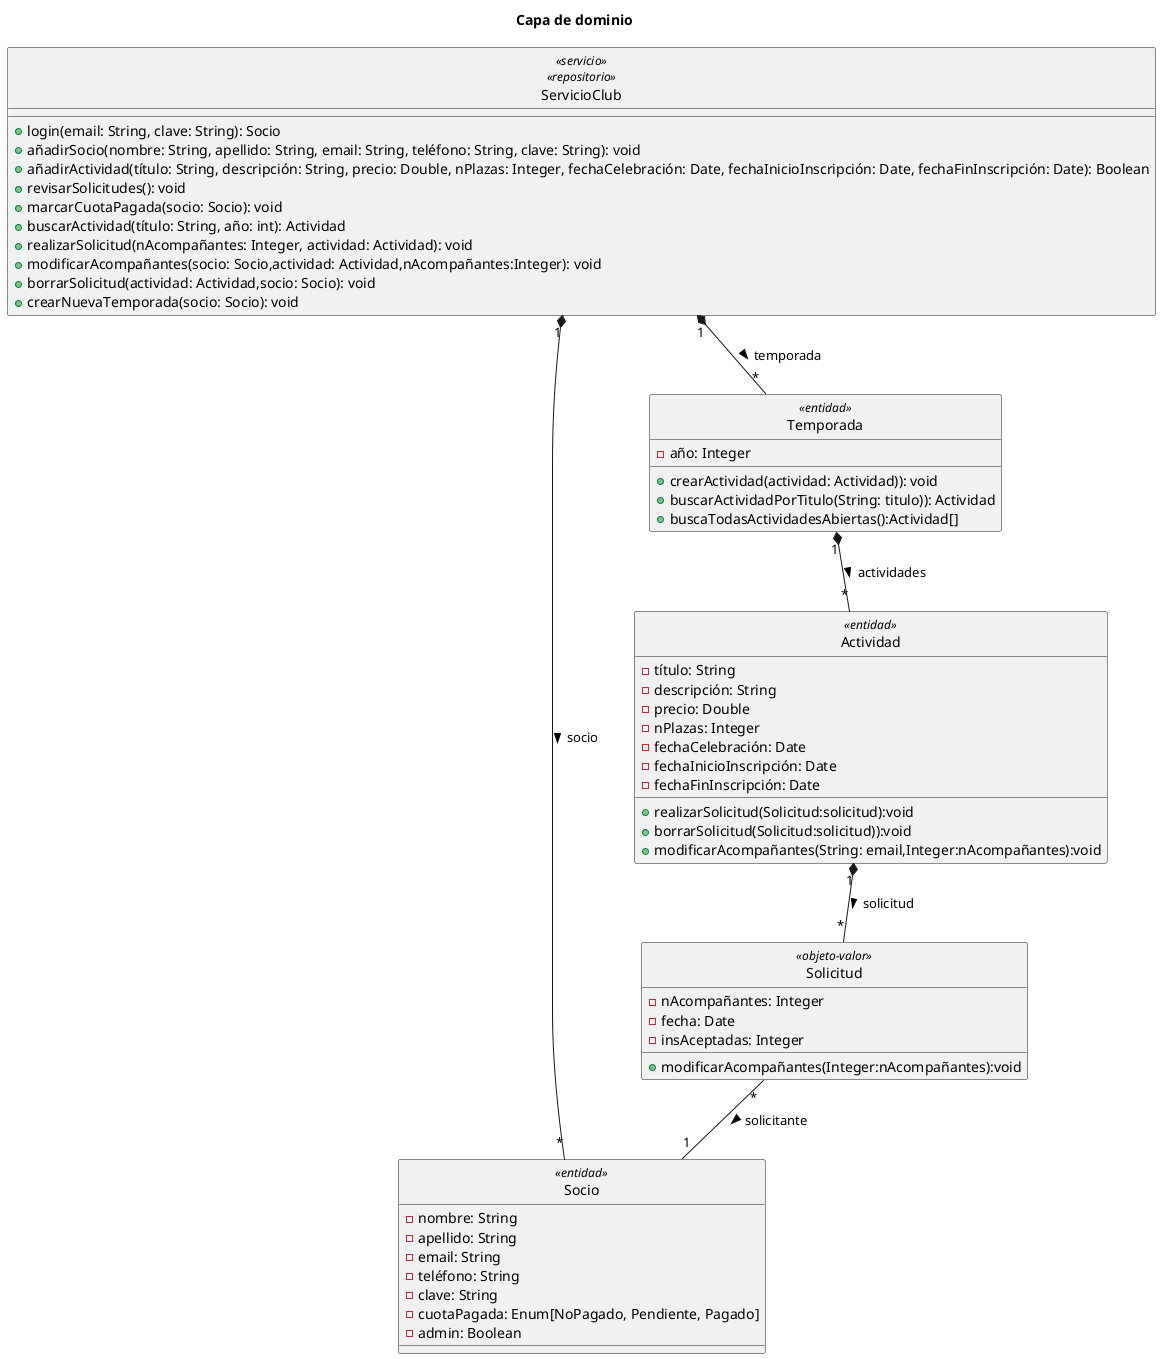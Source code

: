 @startuml
title "Capa de dominio"
hide circle
'skinparam classAttributeIconSize 0

class ServicioClub <<servicio>> <<repositorio>> {
    + login(email: String, clave: String): Socio
    + añadirSocio(nombre: String, apellido: String, email: String, teléfono: String, clave: String): void
    + añadirActividad(título: String, descripción: String, precio: Double, nPlazas: Integer, fechaCelebración: Date, fechaInicioInscripción: Date, fechaFinInscripción: Date): Boolean
    + revisarSolicitudes(): void
    + marcarCuotaPagada(socio: Socio): void
    + buscarActividad(título: String, año: int): Actividad
    + realizarSolicitud(nAcompañantes: Integer, actividad: Actividad): void
    + modificarAcompañantes(socio: Socio,actividad: Actividad,nAcompañantes:Integer): void
    + borrarSolicitud(actividad: Actividad,socio: Socio): void
    + crearNuevaTemporada(socio: Socio): void
}

class Socio <<entidad>> {
- nombre: String
- apellido: String
- email: String
- teléfono: String
- clave: String
- cuotaPagada: Enum[NoPagado, Pendiente, Pagado]
- admin: Boolean
}

class Actividad <<entidad>> {
- título: String
- descripción: String
- precio: Double
- nPlazas: Integer
- fechaCelebración: Date
- fechaInicioInscripción: Date
- fechaFinInscripción: Date
+ realizarSolicitud(Solicitud:solicitud):void
+ borrarSolicitud(Solicitud:solicitud)):void
+ modificarAcompañantes(String: email,Integer:nAcompañantes):void
}

class Solicitud <<objeto-valor>> {
- nAcompañantes: Integer
- fecha: Date
- insAceptadas: Integer
+ modificarAcompañantes(Integer:nAcompañantes):void
}

class Temporada <<entidad>> {
- año: Integer
    + crearActividad(actividad: Actividad)): void
    + buscarActividadPorTitulo(String: titulo)): Actividad
    + buscaTodasActividadesAbiertas():Actividad[]

}

Solicitud "*" -- "1" Socio : > solicitante
Actividad "1" *-- "*" Solicitud : > solicitud
Temporada "1" *-- "*" Actividad : > actividades
ServicioClub "1" *-- "*" Socio : > socio
ServicioClub "1" *-- "*" Temporada : > temporada

@enduml